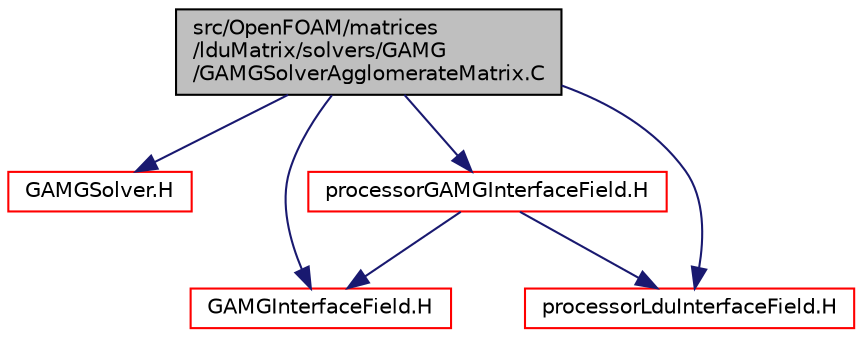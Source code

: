 digraph "src/OpenFOAM/matrices/lduMatrix/solvers/GAMG/GAMGSolverAgglomerateMatrix.C"
{
  bgcolor="transparent";
  edge [fontname="Helvetica",fontsize="10",labelfontname="Helvetica",labelfontsize="10"];
  node [fontname="Helvetica",fontsize="10",shape=record];
  Node1 [label="src/OpenFOAM/matrices\l/lduMatrix/solvers/GAMG\l/GAMGSolverAgglomerateMatrix.C",height=0.2,width=0.4,color="black", fillcolor="grey75", style="filled", fontcolor="black"];
  Node1 -> Node2 [color="midnightblue",fontsize="10",style="solid",fontname="Helvetica"];
  Node2 [label="GAMGSolver.H",height=0.2,width=0.4,color="red",URL="$a08703.html"];
  Node1 -> Node3 [color="midnightblue",fontsize="10",style="solid",fontname="Helvetica"];
  Node3 [label="GAMGInterfaceField.H",height=0.2,width=0.4,color="red",URL="$a08711.html"];
  Node1 -> Node4 [color="midnightblue",fontsize="10",style="solid",fontname="Helvetica"];
  Node4 [label="processorLduInterfaceField.H",height=0.2,width=0.4,color="red",URL="$a08606.html"];
  Node1 -> Node5 [color="midnightblue",fontsize="10",style="solid",fontname="Helvetica"];
  Node5 [label="processorGAMGInterfaceField.H",height=0.2,width=0.4,color="red",URL="$a08716.html"];
  Node5 -> Node3 [color="midnightblue",fontsize="10",style="solid",fontname="Helvetica"];
  Node5 -> Node4 [color="midnightblue",fontsize="10",style="solid",fontname="Helvetica"];
}
